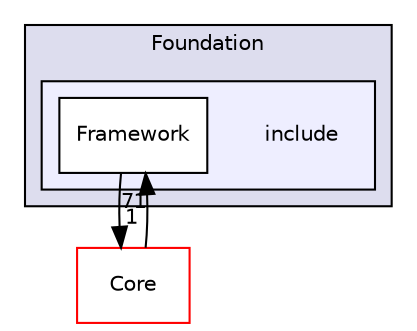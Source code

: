 digraph "/home/travis/build/AliceO2Group/AliceO2/Framework/Foundation/include" {
  bgcolor=transparent;
  compound=true
  node [ fontsize="10", fontname="Helvetica"];
  edge [ labelfontsize="10", labelfontname="Helvetica"];
  subgraph clusterdir_5d813cdce1e9826318f2aba62999ca51 {
    graph [ bgcolor="#ddddee", pencolor="black", label="Foundation" fontname="Helvetica", fontsize="10", URL="dir_5d813cdce1e9826318f2aba62999ca51.html"]
  subgraph clusterdir_2149e35c2fe28abbf0579dda947093eb {
    graph [ bgcolor="#eeeeff", pencolor="black", label="" URL="dir_2149e35c2fe28abbf0579dda947093eb.html"];
    dir_2149e35c2fe28abbf0579dda947093eb [shape=plaintext label="include"];
    dir_74cc638b23cabc4100f4901fd83d59ad [shape=box label="Framework" color="black" fillcolor="white" style="filled" URL="dir_74cc638b23cabc4100f4901fd83d59ad.html"];
  }
  }
  dir_9f165b2481dacfe69aa54d326bd5cd47 [shape=box label="Core" color="red" URL="dir_9f165b2481dacfe69aa54d326bd5cd47.html"];
  dir_9f165b2481dacfe69aa54d326bd5cd47->dir_74cc638b23cabc4100f4901fd83d59ad [headlabel="71", labeldistance=1.5 headhref="dir_000718_000725.html"];
  dir_74cc638b23cabc4100f4901fd83d59ad->dir_9f165b2481dacfe69aa54d326bd5cd47 [headlabel="1", labeldistance=1.5 headhref="dir_000725_000718.html"];
}
